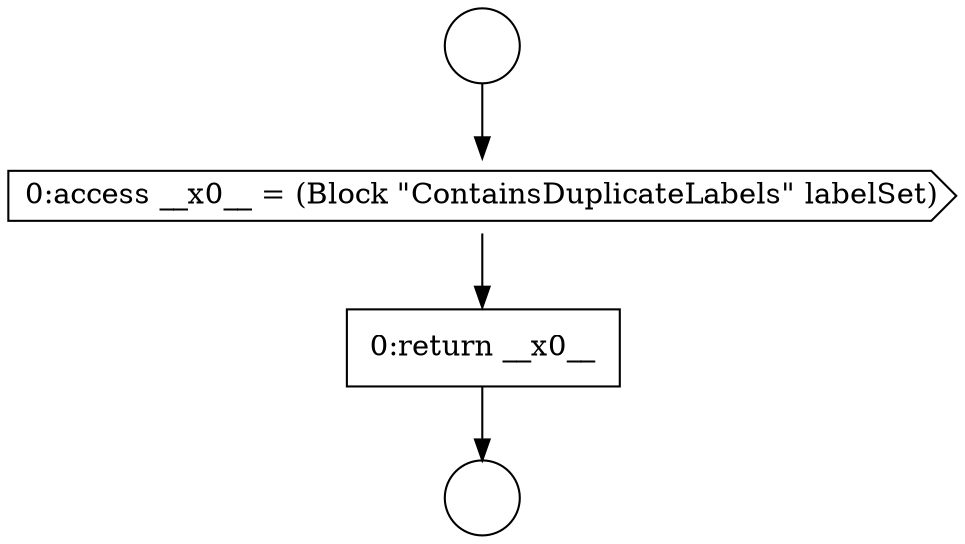 digraph {
  node7391 [shape=circle label=" " color="black" fillcolor="white" style=filled]
  node7393 [shape=cds, label=<<font color="black">0:access __x0__ = (Block &quot;ContainsDuplicateLabels&quot; labelSet)</font>> color="black" fillcolor="white" style=filled]
  node7394 [shape=none, margin=0, label=<<font color="black">
    <table border="0" cellborder="1" cellspacing="0" cellpadding="10">
      <tr><td align="left">0:return __x0__</td></tr>
    </table>
  </font>> color="black" fillcolor="white" style=filled]
  node7392 [shape=circle label=" " color="black" fillcolor="white" style=filled]
  node7391 -> node7393 [ color="black"]
  node7393 -> node7394 [ color="black"]
  node7394 -> node7392 [ color="black"]
}
